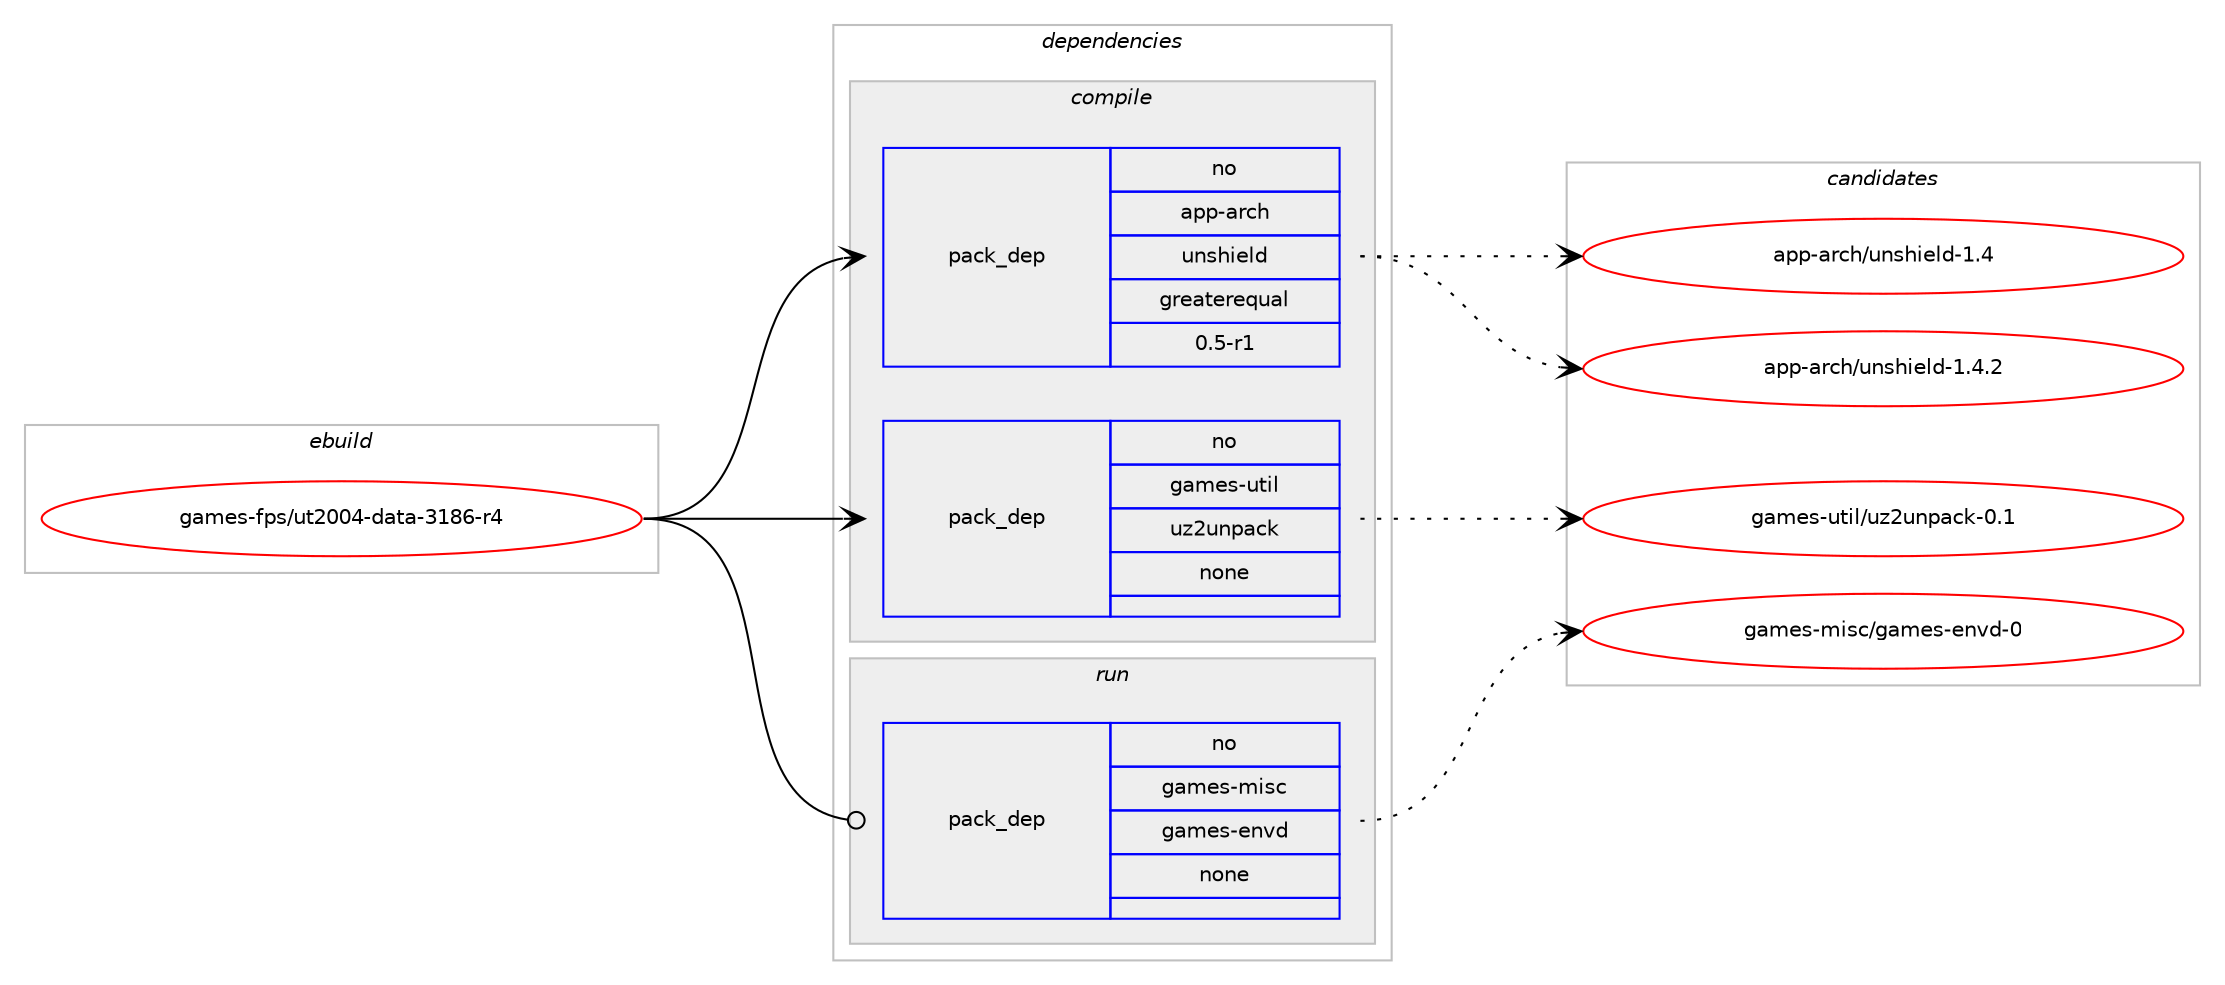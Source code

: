 digraph prolog {

# *************
# Graph options
# *************

newrank=true;
concentrate=true;
compound=true;
graph [rankdir=LR,fontname=Helvetica,fontsize=10,ranksep=1.5];#, ranksep=2.5, nodesep=0.2];
edge  [arrowhead=vee];
node  [fontname=Helvetica,fontsize=10];

# **********
# The ebuild
# **********

subgraph cluster_leftcol {
color=gray;
rank=same;
label=<<i>ebuild</i>>;
id [label="games-fps/ut2004-data-3186-r4", color=red, width=4, href="../games-fps/ut2004-data-3186-r4.svg"];
}

# ****************
# The dependencies
# ****************

subgraph cluster_midcol {
color=gray;
label=<<i>dependencies</i>>;
subgraph cluster_compile {
fillcolor="#eeeeee";
style=filled;
label=<<i>compile</i>>;
subgraph pack1107486 {
dependency1558307 [label=<<TABLE BORDER="0" CELLBORDER="1" CELLSPACING="0" CELLPADDING="4" WIDTH="220"><TR><TD ROWSPAN="6" CELLPADDING="30">pack_dep</TD></TR><TR><TD WIDTH="110">no</TD></TR><TR><TD>app-arch</TD></TR><TR><TD>unshield</TD></TR><TR><TD>greaterequal</TD></TR><TR><TD>0.5-r1</TD></TR></TABLE>>, shape=none, color=blue];
}
id:e -> dependency1558307:w [weight=20,style="solid",arrowhead="vee"];
subgraph pack1107487 {
dependency1558308 [label=<<TABLE BORDER="0" CELLBORDER="1" CELLSPACING="0" CELLPADDING="4" WIDTH="220"><TR><TD ROWSPAN="6" CELLPADDING="30">pack_dep</TD></TR><TR><TD WIDTH="110">no</TD></TR><TR><TD>games-util</TD></TR><TR><TD>uz2unpack</TD></TR><TR><TD>none</TD></TR><TR><TD></TD></TR></TABLE>>, shape=none, color=blue];
}
id:e -> dependency1558308:w [weight=20,style="solid",arrowhead="vee"];
}
subgraph cluster_compileandrun {
fillcolor="#eeeeee";
style=filled;
label=<<i>compile and run</i>>;
}
subgraph cluster_run {
fillcolor="#eeeeee";
style=filled;
label=<<i>run</i>>;
subgraph pack1107488 {
dependency1558309 [label=<<TABLE BORDER="0" CELLBORDER="1" CELLSPACING="0" CELLPADDING="4" WIDTH="220"><TR><TD ROWSPAN="6" CELLPADDING="30">pack_dep</TD></TR><TR><TD WIDTH="110">no</TD></TR><TR><TD>games-misc</TD></TR><TR><TD>games-envd</TD></TR><TR><TD>none</TD></TR><TR><TD></TD></TR></TABLE>>, shape=none, color=blue];
}
id:e -> dependency1558309:w [weight=20,style="solid",arrowhead="odot"];
}
}

# **************
# The candidates
# **************

subgraph cluster_choices {
rank=same;
color=gray;
label=<<i>candidates</i>>;

subgraph choice1107486 {
color=black;
nodesep=1;
choice971121124597114991044711711011510410510110810045494652 [label="app-arch/unshield-1.4", color=red, width=4,href="../app-arch/unshield-1.4.svg"];
choice9711211245971149910447117110115104105101108100454946524650 [label="app-arch/unshield-1.4.2", color=red, width=4,href="../app-arch/unshield-1.4.2.svg"];
dependency1558307:e -> choice971121124597114991044711711011510410510110810045494652:w [style=dotted,weight="100"];
dependency1558307:e -> choice9711211245971149910447117110115104105101108100454946524650:w [style=dotted,weight="100"];
}
subgraph choice1107487 {
color=black;
nodesep=1;
choice10397109101115451171161051084711712250117110112979910745484649 [label="games-util/uz2unpack-0.1", color=red, width=4,href="../games-util/uz2unpack-0.1.svg"];
dependency1558308:e -> choice10397109101115451171161051084711712250117110112979910745484649:w [style=dotted,weight="100"];
}
subgraph choice1107488 {
color=black;
nodesep=1;
choice1039710910111545109105115994710397109101115451011101181004548 [label="games-misc/games-envd-0", color=red, width=4,href="../games-misc/games-envd-0.svg"];
dependency1558309:e -> choice1039710910111545109105115994710397109101115451011101181004548:w [style=dotted,weight="100"];
}
}

}
